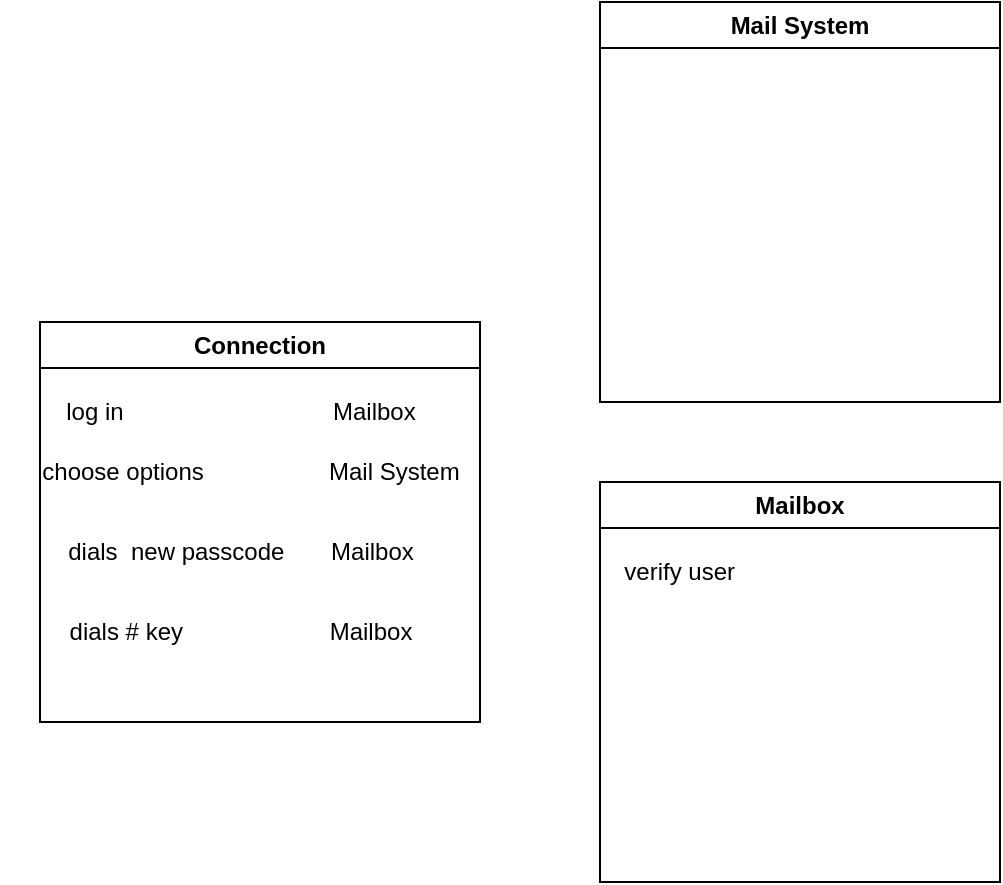 <mxfile version="24.2.2" type="github">
  <diagram name="Trang-1" id="pLc-ZZCFFs3hkZTAYp1V">
    <mxGraphModel dx="1114" dy="616" grid="1" gridSize="10" guides="1" tooltips="1" connect="1" arrows="1" fold="1" page="1" pageScale="1" pageWidth="827" pageHeight="1169" math="0" shadow="0">
      <root>
        <mxCell id="0" />
        <mxCell id="1" parent="0" />
        <mxCell id="lu66J-9MDM7xwWb2PCAA-1" value="Connection" style="swimlane;whiteSpace=wrap;html=1;" vertex="1" parent="1">
          <mxGeometry x="130" y="180" width="220" height="200" as="geometry" />
        </mxCell>
        <mxCell id="lu66J-9MDM7xwWb2PCAA-4" value="log in&amp;nbsp;&lt;span style=&quot;white-space: pre;&quot;&gt;&#x9;&lt;/span&gt;&lt;span style=&quot;white-space: pre;&quot;&gt;&#x9;&lt;/span&gt;&lt;span style=&quot;white-space: pre;&quot;&gt;&#x9;&lt;/span&gt;&lt;span style=&quot;white-space: pre;&quot;&gt;&#x9;&lt;/span&gt;Mailbox" style="text;html=1;align=center;verticalAlign=middle;resizable=0;points=[];autosize=1;strokeColor=none;fillColor=none;" vertex="1" parent="lu66J-9MDM7xwWb2PCAA-1">
          <mxGeometry y="30" width="200" height="30" as="geometry" />
        </mxCell>
        <mxCell id="lu66J-9MDM7xwWb2PCAA-6" value="&amp;nbsp; &amp;nbsp;choose options&lt;span style=&quot;white-space: pre;&quot;&gt;&#x9;&lt;/span&gt;&lt;span style=&quot;white-space: pre;&quot;&gt;&#x9;&lt;/span&gt;&amp;nbsp; &amp;nbsp; &amp;nbsp; Mail System" style="text;html=1;align=center;verticalAlign=middle;resizable=0;points=[];autosize=1;strokeColor=none;fillColor=none;" vertex="1" parent="lu66J-9MDM7xwWb2PCAA-1">
          <mxGeometry x="-20" y="60" width="240" height="30" as="geometry" />
        </mxCell>
        <mxCell id="lu66J-9MDM7xwWb2PCAA-7" value="dials&amp;nbsp; new passcode&amp;nbsp; &amp;nbsp; &amp;nbsp; &amp;nbsp;Mailbox" style="text;html=1;align=center;verticalAlign=middle;resizable=0;points=[];autosize=1;strokeColor=none;fillColor=none;" vertex="1" parent="lu66J-9MDM7xwWb2PCAA-1">
          <mxGeometry y="100" width="200" height="30" as="geometry" />
        </mxCell>
        <mxCell id="lu66J-9MDM7xwWb2PCAA-8" value="dials # key&amp;nbsp; &amp;nbsp; &amp;nbsp; &amp;nbsp; &amp;nbsp; &amp;nbsp; &amp;nbsp; &amp;nbsp; &amp;nbsp; &amp;nbsp; &amp;nbsp; Mailbox" style="text;html=1;align=center;verticalAlign=middle;resizable=0;points=[];autosize=1;strokeColor=none;fillColor=none;" vertex="1" parent="lu66J-9MDM7xwWb2PCAA-1">
          <mxGeometry x="5" y="140" width="190" height="30" as="geometry" />
        </mxCell>
        <mxCell id="lu66J-9MDM7xwWb2PCAA-3" value="Mailbox" style="swimlane;whiteSpace=wrap;html=1;" vertex="1" parent="1">
          <mxGeometry x="410" y="260" width="200" height="200" as="geometry" />
        </mxCell>
        <mxCell id="lu66J-9MDM7xwWb2PCAA-9" value="verify user&lt;span style=&quot;white-space: pre;&quot;&gt;&#x9;&lt;/span&gt;&lt;span style=&quot;white-space: pre;&quot;&gt;&#x9;&lt;/span&gt;" style="text;html=1;align=center;verticalAlign=middle;resizable=0;points=[];autosize=1;strokeColor=none;fillColor=none;" vertex="1" parent="lu66J-9MDM7xwWb2PCAA-3">
          <mxGeometry y="30" width="130" height="30" as="geometry" />
        </mxCell>
        <mxCell id="lu66J-9MDM7xwWb2PCAA-5" value="Mail System" style="swimlane;whiteSpace=wrap;html=1;" vertex="1" parent="1">
          <mxGeometry x="410" y="20" width="200" height="200" as="geometry" />
        </mxCell>
      </root>
    </mxGraphModel>
  </diagram>
</mxfile>
